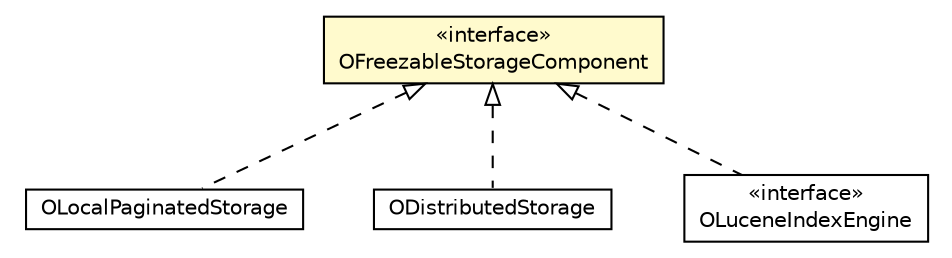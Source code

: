 #!/usr/local/bin/dot
#
# Class diagram 
# Generated by UMLGraph version R5_6-24-gf6e263 (http://www.umlgraph.org/)
#

digraph G {
	edge [fontname="Helvetica",fontsize=10,labelfontname="Helvetica",labelfontsize=10];
	node [fontname="Helvetica",fontsize=10,shape=plaintext];
	nodesep=0.25;
	ranksep=0.5;
	// com.orientechnologies.orient.core.storage.impl.local.OFreezableStorageComponent
	c1789369 [label=<<table title="com.orientechnologies.orient.core.storage.impl.local.OFreezableStorageComponent" border="0" cellborder="1" cellspacing="0" cellpadding="2" port="p" bgcolor="lemonChiffon" href="./OFreezableStorageComponent.html">
		<tr><td><table border="0" cellspacing="0" cellpadding="1">
<tr><td align="center" balign="center"> &#171;interface&#187; </td></tr>
<tr><td align="center" balign="center"> OFreezableStorageComponent </td></tr>
		</table></td></tr>
		</table>>, URL="./OFreezableStorageComponent.html", fontname="Helvetica", fontcolor="black", fontsize=10.0];
	// com.orientechnologies.orient.core.storage.impl.local.paginated.OLocalPaginatedStorage
	c1789372 [label=<<table title="com.orientechnologies.orient.core.storage.impl.local.paginated.OLocalPaginatedStorage" border="0" cellborder="1" cellspacing="0" cellpadding="2" port="p" href="./paginated/OLocalPaginatedStorage.html">
		<tr><td><table border="0" cellspacing="0" cellpadding="1">
<tr><td align="center" balign="center"> OLocalPaginatedStorage </td></tr>
		</table></td></tr>
		</table>>, URL="./paginated/OLocalPaginatedStorage.html", fontname="Helvetica", fontcolor="black", fontsize=10.0];
	// com.orientechnologies.orient.server.distributed.impl.ODistributedStorage
	c1790174 [label=<<table title="com.orientechnologies.orient.server.distributed.impl.ODistributedStorage" border="0" cellborder="1" cellspacing="0" cellpadding="2" port="p" href="../../../../server/distributed/impl/ODistributedStorage.html">
		<tr><td><table border="0" cellspacing="0" cellpadding="1">
<tr><td align="center" balign="center"> ODistributedStorage </td></tr>
		</table></td></tr>
		</table>>, URL="../../../../server/distributed/impl/ODistributedStorage.html", fontname="Helvetica", fontcolor="black", fontsize=10.0];
	// com.orientechnologies.lucene.engine.OLuceneIndexEngine
	c1790248 [label=<<table title="com.orientechnologies.lucene.engine.OLuceneIndexEngine" border="0" cellborder="1" cellspacing="0" cellpadding="2" port="p" href="../../../../../lucene/engine/OLuceneIndexEngine.html">
		<tr><td><table border="0" cellspacing="0" cellpadding="1">
<tr><td align="center" balign="center"> &#171;interface&#187; </td></tr>
<tr><td align="center" balign="center"> OLuceneIndexEngine </td></tr>
		</table></td></tr>
		</table>>, URL="../../../../../lucene/engine/OLuceneIndexEngine.html", fontname="Helvetica", fontcolor="black", fontsize=10.0];
	//com.orientechnologies.orient.core.storage.impl.local.paginated.OLocalPaginatedStorage implements com.orientechnologies.orient.core.storage.impl.local.OFreezableStorageComponent
	c1789369:p -> c1789372:p [dir=back,arrowtail=empty,style=dashed];
	//com.orientechnologies.orient.server.distributed.impl.ODistributedStorage implements com.orientechnologies.orient.core.storage.impl.local.OFreezableStorageComponent
	c1789369:p -> c1790174:p [dir=back,arrowtail=empty,style=dashed];
	//com.orientechnologies.lucene.engine.OLuceneIndexEngine implements com.orientechnologies.orient.core.storage.impl.local.OFreezableStorageComponent
	c1789369:p -> c1790248:p [dir=back,arrowtail=empty,style=dashed];
}

